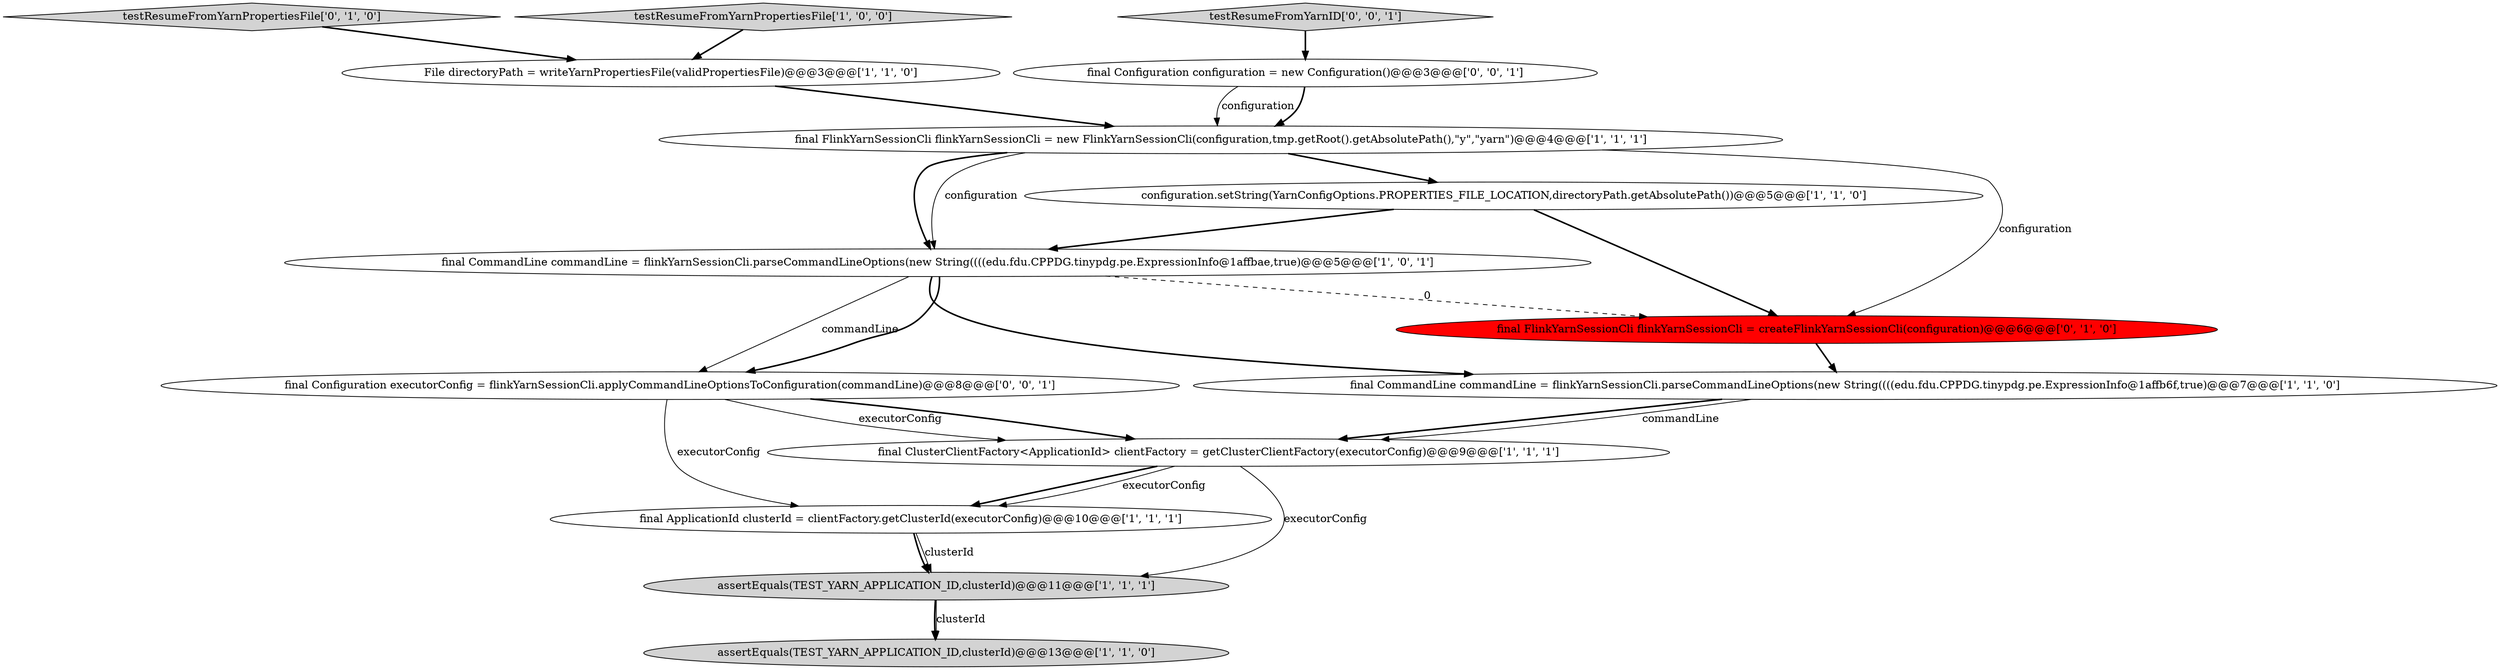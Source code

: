 digraph {
3 [style = filled, label = "final CommandLine commandLine = flinkYarnSessionCli.parseCommandLineOptions(new String((((edu.fdu.CPPDG.tinypdg.pe.ExpressionInfo@1affbae,true)@@@5@@@['1', '0', '1']", fillcolor = white, shape = ellipse image = "AAA0AAABBB1BBB"];
1 [style = filled, label = "configuration.setString(YarnConfigOptions.PROPERTIES_FILE_LOCATION,directoryPath.getAbsolutePath())@@@5@@@['1', '1', '0']", fillcolor = white, shape = ellipse image = "AAA0AAABBB1BBB"];
5 [style = filled, label = "final ClusterClientFactory<ApplicationId> clientFactory = getClusterClientFactory(executorConfig)@@@9@@@['1', '1', '1']", fillcolor = white, shape = ellipse image = "AAA0AAABBB1BBB"];
6 [style = filled, label = "File directoryPath = writeYarnPropertiesFile(validPropertiesFile)@@@3@@@['1', '1', '0']", fillcolor = white, shape = ellipse image = "AAA0AAABBB1BBB"];
12 [style = filled, label = "final Configuration executorConfig = flinkYarnSessionCli.applyCommandLineOptionsToConfiguration(commandLine)@@@8@@@['0', '0', '1']", fillcolor = white, shape = ellipse image = "AAA0AAABBB3BBB"];
10 [style = filled, label = "testResumeFromYarnPropertiesFile['0', '1', '0']", fillcolor = lightgray, shape = diamond image = "AAA0AAABBB2BBB"];
9 [style = filled, label = "final ApplicationId clusterId = clientFactory.getClusterId(executorConfig)@@@10@@@['1', '1', '1']", fillcolor = white, shape = ellipse image = "AAA0AAABBB1BBB"];
8 [style = filled, label = "final CommandLine commandLine = flinkYarnSessionCli.parseCommandLineOptions(new String((((edu.fdu.CPPDG.tinypdg.pe.ExpressionInfo@1affb6f,true)@@@7@@@['1', '1', '0']", fillcolor = white, shape = ellipse image = "AAA0AAABBB1BBB"];
0 [style = filled, label = "final FlinkYarnSessionCli flinkYarnSessionCli = new FlinkYarnSessionCli(configuration,tmp.getRoot().getAbsolutePath(),\"y\",\"yarn\")@@@4@@@['1', '1', '1']", fillcolor = white, shape = ellipse image = "AAA0AAABBB1BBB"];
4 [style = filled, label = "assertEquals(TEST_YARN_APPLICATION_ID,clusterId)@@@11@@@['1', '1', '1']", fillcolor = lightgray, shape = ellipse image = "AAA0AAABBB1BBB"];
13 [style = filled, label = "final Configuration configuration = new Configuration()@@@3@@@['0', '0', '1']", fillcolor = white, shape = ellipse image = "AAA0AAABBB3BBB"];
7 [style = filled, label = "testResumeFromYarnPropertiesFile['1', '0', '0']", fillcolor = lightgray, shape = diamond image = "AAA0AAABBB1BBB"];
14 [style = filled, label = "testResumeFromYarnID['0', '0', '1']", fillcolor = lightgray, shape = diamond image = "AAA0AAABBB3BBB"];
2 [style = filled, label = "assertEquals(TEST_YARN_APPLICATION_ID,clusterId)@@@13@@@['1', '1', '0']", fillcolor = lightgray, shape = ellipse image = "AAA0AAABBB1BBB"];
11 [style = filled, label = "final FlinkYarnSessionCli flinkYarnSessionCli = createFlinkYarnSessionCli(configuration)@@@6@@@['0', '1', '0']", fillcolor = red, shape = ellipse image = "AAA1AAABBB2BBB"];
0->3 [style = bold, label=""];
0->11 [style = solid, label="configuration"];
12->5 [style = bold, label=""];
12->5 [style = solid, label="executorConfig"];
5->9 [style = bold, label=""];
12->9 [style = solid, label="executorConfig"];
9->4 [style = bold, label=""];
1->3 [style = bold, label=""];
6->0 [style = bold, label=""];
9->4 [style = solid, label="clusterId"];
4->2 [style = bold, label=""];
3->12 [style = bold, label=""];
10->6 [style = bold, label=""];
1->11 [style = bold, label=""];
8->5 [style = bold, label=""];
5->9 [style = solid, label="executorConfig"];
0->1 [style = bold, label=""];
3->8 [style = bold, label=""];
3->12 [style = solid, label="commandLine"];
7->6 [style = bold, label=""];
13->0 [style = solid, label="configuration"];
11->8 [style = bold, label=""];
8->5 [style = solid, label="commandLine"];
14->13 [style = bold, label=""];
0->3 [style = solid, label="configuration"];
4->2 [style = solid, label="clusterId"];
5->4 [style = solid, label="executorConfig"];
3->11 [style = dashed, label="0"];
13->0 [style = bold, label=""];
}
